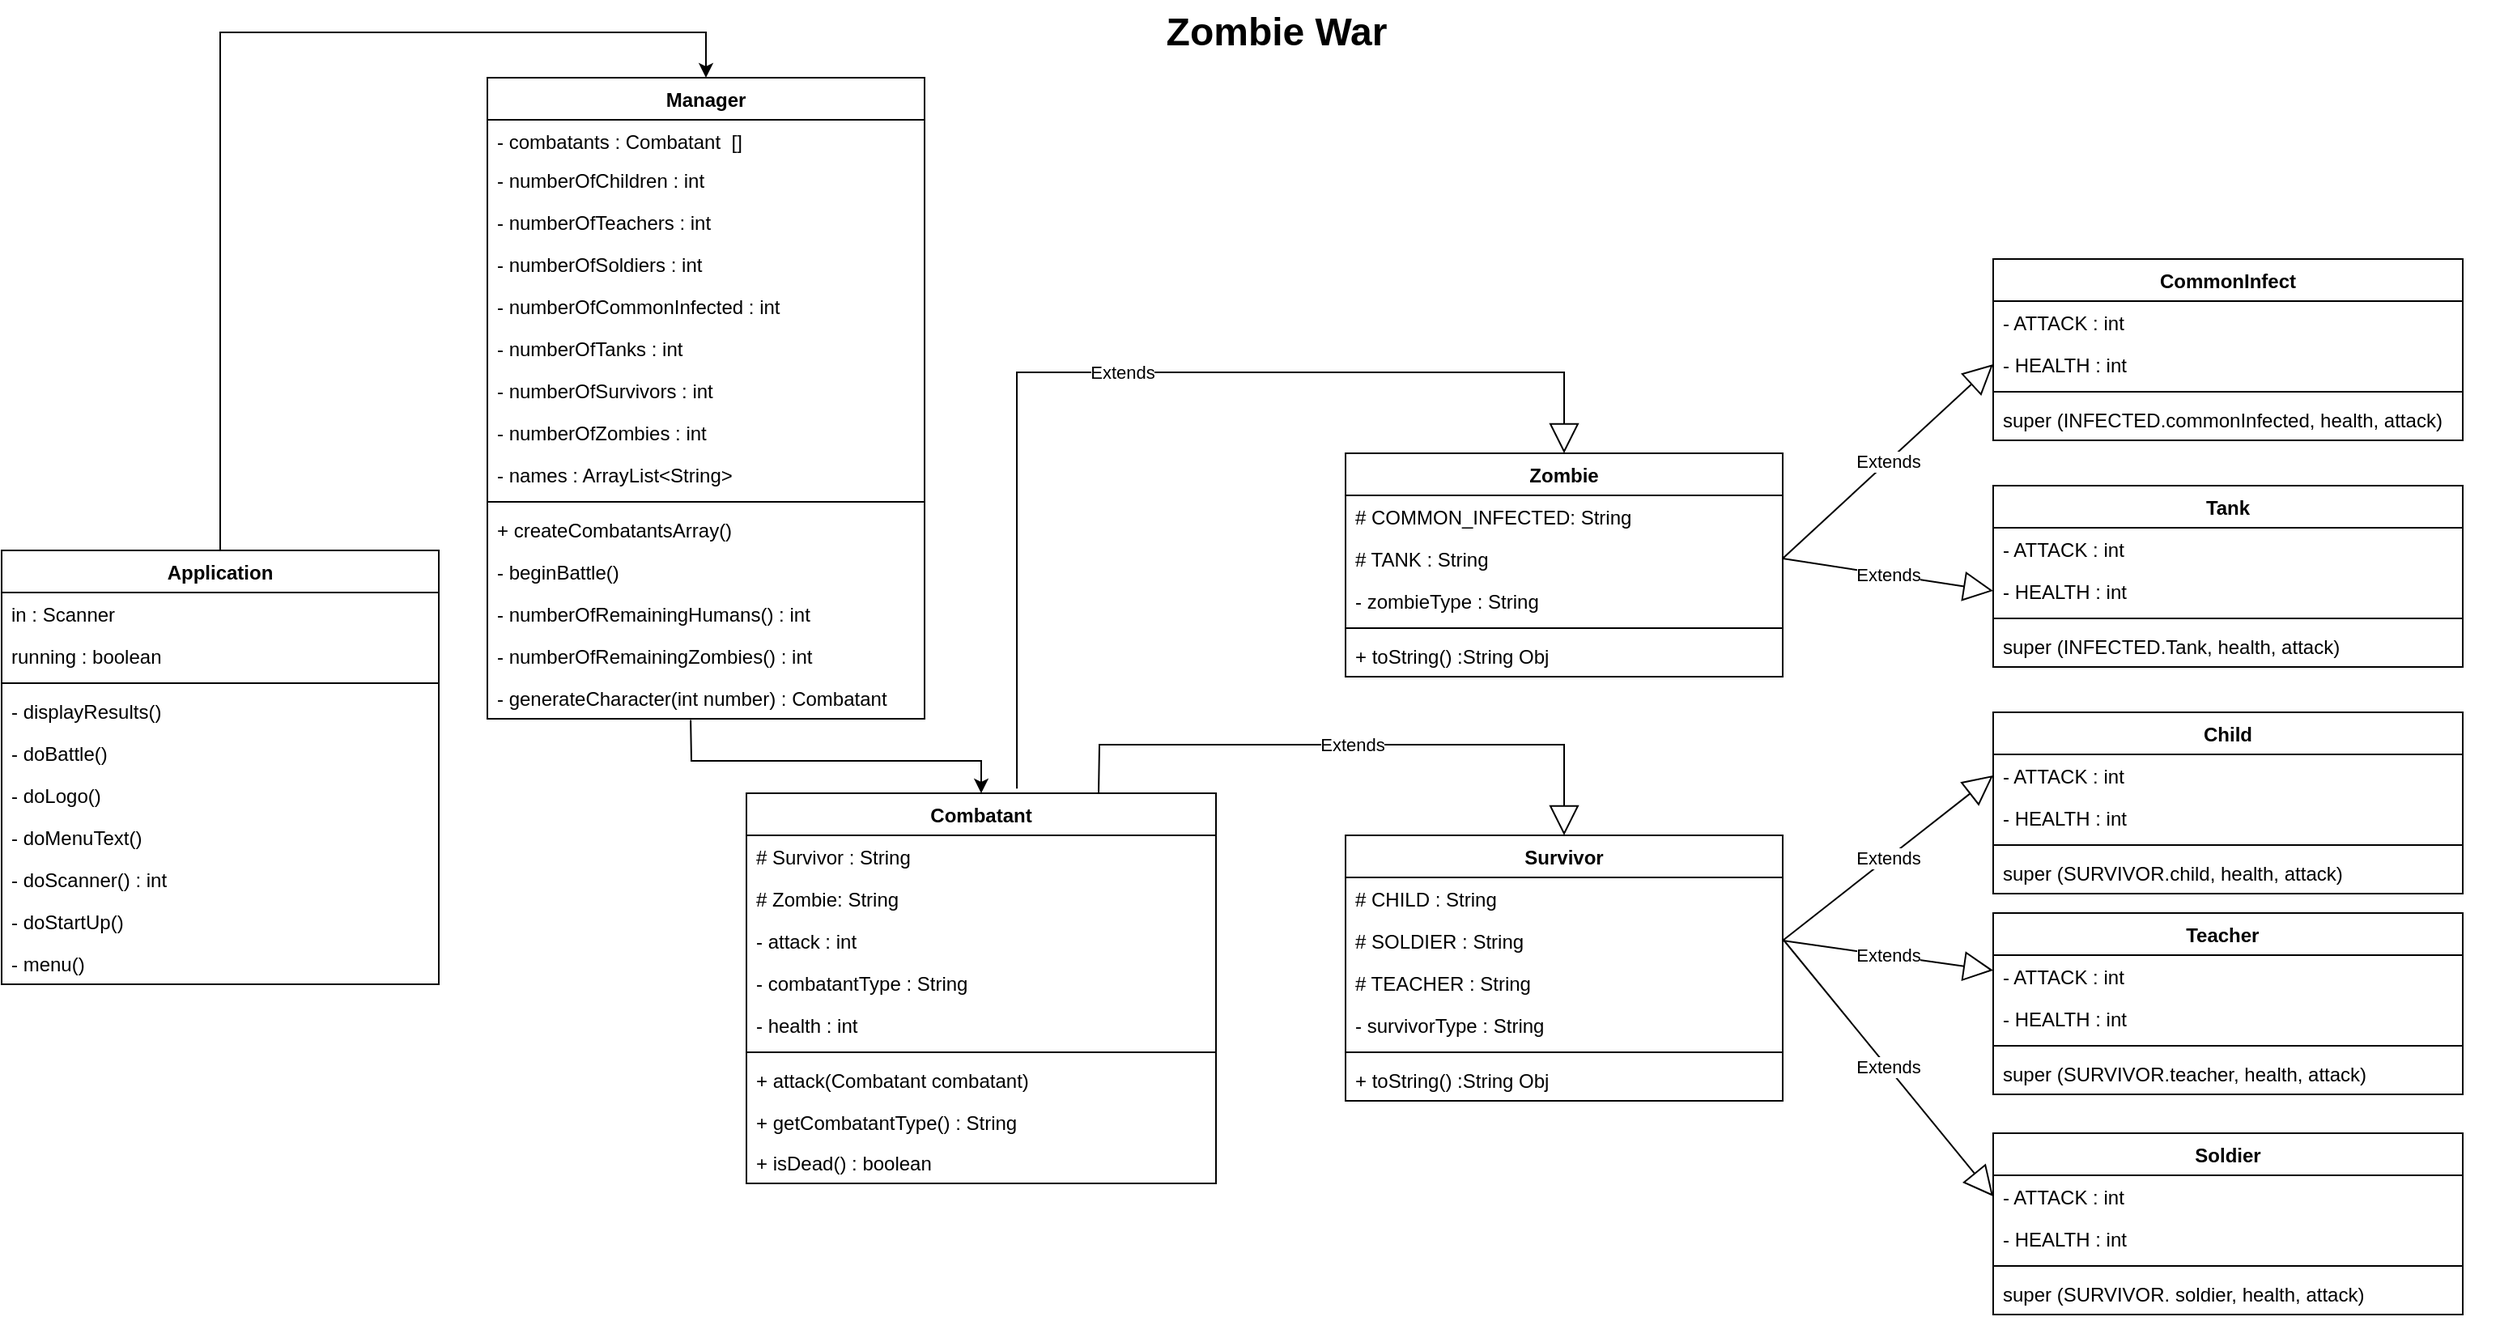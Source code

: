 <mxfile version="20.3.6" type="github"><diagram name="Page-1" id="929967ad-93f9-6ef4-fab6-5d389245f69c"><mxGraphModel dx="1953" dy="952" grid="1" gridSize="10" guides="1" tooltips="1" connect="1" arrows="1" fold="1" page="1" pageScale="1.5" pageWidth="1169" pageHeight="826" background="none" math="0" shadow="0"><root><mxCell id="0" style=";html=1;"/><mxCell id="1" style=";html=1;" parent="0"/><mxCell id="1672d66443f91eb5-23" value="Zombie War" style="text;strokeColor=none;fillColor=none;html=1;fontSize=24;fontStyle=1;verticalAlign=middle;align=center;" parent="1" vertex="1"><mxGeometry x="122" width="1510" height="40" as="geometry"/></mxCell><mxCell id="GfSx83_tqJ8zuVlaPE9x-1" value="Manager" style="swimlane;fontStyle=1;align=center;verticalAlign=top;childLayout=stackLayout;horizontal=1;startSize=26;horizontalStack=0;resizeParent=1;resizeParentMax=0;resizeLast=0;collapsible=1;marginBottom=0;" parent="1" vertex="1"><mxGeometry x="390" y="48" width="270" height="396" as="geometry"/></mxCell><mxCell id="GfSx83_tqJ8zuVlaPE9x-2" value="- combatants : Combatant  []  " style="text;strokeColor=none;fillColor=none;align=left;verticalAlign=top;spacingLeft=4;spacingRight=4;overflow=hidden;rotatable=0;points=[[0,0.5],[1,0.5]];portConstraint=eastwest;" parent="GfSx83_tqJ8zuVlaPE9x-1" vertex="1"><mxGeometry y="26" width="270" height="24" as="geometry"/></mxCell><mxCell id="GfSx83_tqJ8zuVlaPE9x-85" value="- numberOfChildren : int" style="text;strokeColor=none;fillColor=none;align=left;verticalAlign=top;spacingLeft=4;spacingRight=4;overflow=hidden;rotatable=0;points=[[0,0.5],[1,0.5]];portConstraint=eastwest;" parent="GfSx83_tqJ8zuVlaPE9x-1" vertex="1"><mxGeometry y="50" width="270" height="26" as="geometry"/></mxCell><mxCell id="GfSx83_tqJ8zuVlaPE9x-86" value="- numberOfTeachers : int" style="text;strokeColor=none;fillColor=none;align=left;verticalAlign=top;spacingLeft=4;spacingRight=4;overflow=hidden;rotatable=0;points=[[0,0.5],[1,0.5]];portConstraint=eastwest;" parent="GfSx83_tqJ8zuVlaPE9x-1" vertex="1"><mxGeometry y="76" width="270" height="26" as="geometry"/></mxCell><mxCell id="GfSx83_tqJ8zuVlaPE9x-8" value="- numberOfSoldiers : int" style="text;strokeColor=none;fillColor=none;align=left;verticalAlign=top;spacingLeft=4;spacingRight=4;overflow=hidden;rotatable=0;points=[[0,0.5],[1,0.5]];portConstraint=eastwest;" parent="GfSx83_tqJ8zuVlaPE9x-1" vertex="1"><mxGeometry y="102" width="270" height="26" as="geometry"/></mxCell><mxCell id="GfSx83_tqJ8zuVlaPE9x-9" value="- numberOfCommonInfected : int" style="text;strokeColor=none;fillColor=none;align=left;verticalAlign=top;spacingLeft=4;spacingRight=4;overflow=hidden;rotatable=0;points=[[0,0.5],[1,0.5]];portConstraint=eastwest;" parent="GfSx83_tqJ8zuVlaPE9x-1" vertex="1"><mxGeometry y="128" width="270" height="26" as="geometry"/></mxCell><mxCell id="GfSx83_tqJ8zuVlaPE9x-89" value="- numberOfTanks : int" style="text;strokeColor=none;fillColor=none;align=left;verticalAlign=top;spacingLeft=4;spacingRight=4;overflow=hidden;rotatable=0;points=[[0,0.5],[1,0.5]];portConstraint=eastwest;" parent="GfSx83_tqJ8zuVlaPE9x-1" vertex="1"><mxGeometry y="154" width="270" height="26" as="geometry"/></mxCell><mxCell id="GfSx83_tqJ8zuVlaPE9x-87" value="- numberOfSurvivors : int" style="text;strokeColor=none;fillColor=none;align=left;verticalAlign=top;spacingLeft=4;spacingRight=4;overflow=hidden;rotatable=0;points=[[0,0.5],[1,0.5]];portConstraint=eastwest;" parent="GfSx83_tqJ8zuVlaPE9x-1" vertex="1"><mxGeometry y="180" width="270" height="26" as="geometry"/></mxCell><mxCell id="c1S5YaJN13e2tycvQPBC-4" value="- numberOfZombies : int" style="text;strokeColor=none;fillColor=none;align=left;verticalAlign=top;spacingLeft=4;spacingRight=4;overflow=hidden;rotatable=0;points=[[0,0.5],[1,0.5]];portConstraint=eastwest;" vertex="1" parent="GfSx83_tqJ8zuVlaPE9x-1"><mxGeometry y="206" width="270" height="26" as="geometry"/></mxCell><mxCell id="c1S5YaJN13e2tycvQPBC-2" value="- names : ArrayList&lt;String&gt;" style="text;strokeColor=none;fillColor=none;align=left;verticalAlign=top;spacingLeft=4;spacingRight=4;overflow=hidden;rotatable=0;points=[[0,0.5],[1,0.5]];portConstraint=eastwest;" vertex="1" parent="GfSx83_tqJ8zuVlaPE9x-1"><mxGeometry y="232" width="270" height="26" as="geometry"/></mxCell><mxCell id="GfSx83_tqJ8zuVlaPE9x-3" value="" style="line;strokeWidth=1;fillColor=none;align=left;verticalAlign=middle;spacingTop=-1;spacingLeft=3;spacingRight=3;rotatable=0;labelPosition=right;points=[];portConstraint=eastwest;strokeColor=inherit;" parent="GfSx83_tqJ8zuVlaPE9x-1" vertex="1"><mxGeometry y="258" width="270" height="8" as="geometry"/></mxCell><mxCell id="GfSx83_tqJ8zuVlaPE9x-5" value="+ createCombatantsArray()    " style="text;strokeColor=none;fillColor=none;align=left;verticalAlign=top;spacingLeft=4;spacingRight=4;overflow=hidden;rotatable=0;points=[[0,0.5],[1,0.5]];portConstraint=eastwest;" parent="GfSx83_tqJ8zuVlaPE9x-1" vertex="1"><mxGeometry y="266" width="270" height="26" as="geometry"/></mxCell><mxCell id="GfSx83_tqJ8zuVlaPE9x-7" value="- beginBattle() " style="text;strokeColor=none;fillColor=none;align=left;verticalAlign=top;spacingLeft=4;spacingRight=4;overflow=hidden;rotatable=0;points=[[0,0.5],[1,0.5]];portConstraint=eastwest;" parent="GfSx83_tqJ8zuVlaPE9x-1" vertex="1"><mxGeometry y="292" width="270" height="26" as="geometry"/></mxCell><mxCell id="GfSx83_tqJ8zuVlaPE9x-6" value="- numberOfRemainingHumans() : int" style="text;strokeColor=none;fillColor=none;align=left;verticalAlign=top;spacingLeft=4;spacingRight=4;overflow=hidden;rotatable=0;points=[[0,0.5],[1,0.5]];portConstraint=eastwest;" parent="GfSx83_tqJ8zuVlaPE9x-1" vertex="1"><mxGeometry y="318" width="270" height="26" as="geometry"/></mxCell><mxCell id="GfSx83_tqJ8zuVlaPE9x-88" value="- numberOfRemainingZombies() : int" style="text;strokeColor=none;fillColor=none;align=left;verticalAlign=top;spacingLeft=4;spacingRight=4;overflow=hidden;rotatable=0;points=[[0,0.5],[1,0.5]];portConstraint=eastwest;" parent="GfSx83_tqJ8zuVlaPE9x-1" vertex="1"><mxGeometry y="344" width="270" height="26" as="geometry"/></mxCell><mxCell id="GfSx83_tqJ8zuVlaPE9x-90" value="- generateCharacter(int number) : Combatant" style="text;strokeColor=none;fillColor=none;align=left;verticalAlign=top;spacingLeft=4;spacingRight=4;overflow=hidden;rotatable=0;points=[[0,0.5],[1,0.5]];portConstraint=eastwest;" parent="GfSx83_tqJ8zuVlaPE9x-1" vertex="1"><mxGeometry y="370" width="270" height="26" as="geometry"/></mxCell><mxCell id="GfSx83_tqJ8zuVlaPE9x-10" value="Tank" style="swimlane;fontStyle=1;align=center;verticalAlign=top;childLayout=stackLayout;horizontal=1;startSize=26;horizontalStack=0;resizeParent=1;resizeParentMax=0;resizeLast=0;collapsible=1;marginBottom=0;" parent="1" vertex="1"><mxGeometry x="1320" y="300" width="290" height="112" as="geometry"/></mxCell><mxCell id="hEqEvheyq9jGaA7rI9d--17" value="- ATTACK : int " style="text;strokeColor=none;fillColor=none;align=left;verticalAlign=top;spacingLeft=4;spacingRight=4;overflow=hidden;rotatable=0;points=[[0,0.5],[1,0.5]];portConstraint=eastwest;" parent="GfSx83_tqJ8zuVlaPE9x-10" vertex="1"><mxGeometry y="26" width="290" height="26" as="geometry"/></mxCell><mxCell id="hEqEvheyq9jGaA7rI9d--18" value="- HEALTH : int " style="text;strokeColor=none;fillColor=none;align=left;verticalAlign=top;spacingLeft=4;spacingRight=4;overflow=hidden;rotatable=0;points=[[0,0.5],[1,0.5]];portConstraint=eastwest;" parent="GfSx83_tqJ8zuVlaPE9x-10" vertex="1"><mxGeometry y="52" width="290" height="26" as="geometry"/></mxCell><mxCell id="GfSx83_tqJ8zuVlaPE9x-12" value="" style="line;strokeWidth=1;fillColor=none;align=left;verticalAlign=middle;spacingTop=-1;spacingLeft=3;spacingRight=3;rotatable=0;labelPosition=right;points=[];portConstraint=eastwest;strokeColor=inherit;" parent="GfSx83_tqJ8zuVlaPE9x-10" vertex="1"><mxGeometry y="78" width="290" height="8" as="geometry"/></mxCell><mxCell id="GfSx83_tqJ8zuVlaPE9x-72" value="super (INFECTED.Tank, health, attack)" style="text;strokeColor=none;fillColor=none;align=left;verticalAlign=top;spacingLeft=4;spacingRight=4;overflow=hidden;rotatable=0;points=[[0,0.5],[1,0.5]];portConstraint=eastwest;" parent="GfSx83_tqJ8zuVlaPE9x-10" vertex="1"><mxGeometry y="86" width="290" height="26" as="geometry"/></mxCell><mxCell id="GfSx83_tqJ8zuVlaPE9x-14" value="CommonInfect" style="swimlane;fontStyle=1;align=center;verticalAlign=top;childLayout=stackLayout;horizontal=1;startSize=26;horizontalStack=0;resizeParent=1;resizeParentMax=0;resizeLast=0;collapsible=1;marginBottom=0;" parent="1" vertex="1"><mxGeometry x="1320" y="160" width="290" height="112" as="geometry"/></mxCell><mxCell id="hEqEvheyq9jGaA7rI9d--15" value="- ATTACK : int " style="text;strokeColor=none;fillColor=none;align=left;verticalAlign=top;spacingLeft=4;spacingRight=4;overflow=hidden;rotatable=0;points=[[0,0.5],[1,0.5]];portConstraint=eastwest;" parent="GfSx83_tqJ8zuVlaPE9x-14" vertex="1"><mxGeometry y="26" width="290" height="26" as="geometry"/></mxCell><mxCell id="hEqEvheyq9jGaA7rI9d--16" value="- HEALTH : int " style="text;strokeColor=none;fillColor=none;align=left;verticalAlign=top;spacingLeft=4;spacingRight=4;overflow=hidden;rotatable=0;points=[[0,0.5],[1,0.5]];portConstraint=eastwest;" parent="GfSx83_tqJ8zuVlaPE9x-14" vertex="1"><mxGeometry y="52" width="290" height="26" as="geometry"/></mxCell><mxCell id="GfSx83_tqJ8zuVlaPE9x-16" value="" style="line;strokeWidth=1;fillColor=none;align=left;verticalAlign=middle;spacingTop=-1;spacingLeft=3;spacingRight=3;rotatable=0;labelPosition=right;points=[];portConstraint=eastwest;strokeColor=inherit;" parent="GfSx83_tqJ8zuVlaPE9x-14" vertex="1"><mxGeometry y="78" width="290" height="8" as="geometry"/></mxCell><mxCell id="GfSx83_tqJ8zuVlaPE9x-13" value="super (INFECTED.commonInfected, health, attack)" style="text;strokeColor=none;fillColor=none;align=left;verticalAlign=top;spacingLeft=4;spacingRight=4;overflow=hidden;rotatable=0;points=[[0,0.5],[1,0.5]];portConstraint=eastwest;" parent="GfSx83_tqJ8zuVlaPE9x-14" vertex="1"><mxGeometry y="86" width="290" height="26" as="geometry"/></mxCell><mxCell id="GfSx83_tqJ8zuVlaPE9x-18" value="Child" style="swimlane;fontStyle=1;align=center;verticalAlign=top;childLayout=stackLayout;horizontal=1;startSize=26;horizontalStack=0;resizeParent=1;resizeParentMax=0;resizeLast=0;collapsible=1;marginBottom=0;" parent="1" vertex="1"><mxGeometry x="1320" y="440" width="290" height="112" as="geometry"/></mxCell><mxCell id="hEqEvheyq9jGaA7rI9d--20" value="- ATTACK : int " style="text;strokeColor=none;fillColor=none;align=left;verticalAlign=top;spacingLeft=4;spacingRight=4;overflow=hidden;rotatable=0;points=[[0,0.5],[1,0.5]];portConstraint=eastwest;" parent="GfSx83_tqJ8zuVlaPE9x-18" vertex="1"><mxGeometry y="26" width="290" height="26" as="geometry"/></mxCell><mxCell id="hEqEvheyq9jGaA7rI9d--19" value="- HEALTH : int " style="text;strokeColor=none;fillColor=none;align=left;verticalAlign=top;spacingLeft=4;spacingRight=4;overflow=hidden;rotatable=0;points=[[0,0.5],[1,0.5]];portConstraint=eastwest;" parent="GfSx83_tqJ8zuVlaPE9x-18" vertex="1"><mxGeometry y="52" width="290" height="26" as="geometry"/></mxCell><mxCell id="GfSx83_tqJ8zuVlaPE9x-20" value="" style="line;strokeWidth=1;fillColor=none;align=left;verticalAlign=middle;spacingTop=-1;spacingLeft=3;spacingRight=3;rotatable=0;labelPosition=right;points=[];portConstraint=eastwest;strokeColor=inherit;" parent="GfSx83_tqJ8zuVlaPE9x-18" vertex="1"><mxGeometry y="78" width="290" height="8" as="geometry"/></mxCell><mxCell id="GfSx83_tqJ8zuVlaPE9x-76" value="super (SURVIVOR.child, health, attack)" style="text;strokeColor=none;fillColor=none;align=left;verticalAlign=top;spacingLeft=4;spacingRight=4;overflow=hidden;rotatable=0;points=[[0,0.5],[1,0.5]];portConstraint=eastwest;" parent="GfSx83_tqJ8zuVlaPE9x-18" vertex="1"><mxGeometry y="86" width="290" height="26" as="geometry"/></mxCell><mxCell id="GfSx83_tqJ8zuVlaPE9x-22" value="Teacher  " style="swimlane;fontStyle=1;align=center;verticalAlign=top;childLayout=stackLayout;horizontal=1;startSize=26;horizontalStack=0;resizeParent=1;resizeParentMax=0;resizeLast=0;collapsible=1;marginBottom=0;" parent="1" vertex="1"><mxGeometry x="1320" y="564" width="290" height="112" as="geometry"/></mxCell><mxCell id="hEqEvheyq9jGaA7rI9d--22" value="- ATTACK : int " style="text;strokeColor=none;fillColor=none;align=left;verticalAlign=top;spacingLeft=4;spacingRight=4;overflow=hidden;rotatable=0;points=[[0,0.5],[1,0.5]];portConstraint=eastwest;" parent="GfSx83_tqJ8zuVlaPE9x-22" vertex="1"><mxGeometry y="26" width="290" height="26" as="geometry"/></mxCell><mxCell id="hEqEvheyq9jGaA7rI9d--21" value="- HEALTH : int " style="text;strokeColor=none;fillColor=none;align=left;verticalAlign=top;spacingLeft=4;spacingRight=4;overflow=hidden;rotatable=0;points=[[0,0.5],[1,0.5]];portConstraint=eastwest;" parent="GfSx83_tqJ8zuVlaPE9x-22" vertex="1"><mxGeometry y="52" width="290" height="26" as="geometry"/></mxCell><mxCell id="GfSx83_tqJ8zuVlaPE9x-24" value="" style="line;strokeWidth=1;fillColor=none;align=left;verticalAlign=middle;spacingTop=-1;spacingLeft=3;spacingRight=3;rotatable=0;labelPosition=right;points=[];portConstraint=eastwest;strokeColor=inherit;" parent="GfSx83_tqJ8zuVlaPE9x-22" vertex="1"><mxGeometry y="78" width="290" height="8" as="geometry"/></mxCell><mxCell id="GfSx83_tqJ8zuVlaPE9x-75" value="super (SURVIVOR.teacher, health, attack)" style="text;strokeColor=none;fillColor=none;align=left;verticalAlign=top;spacingLeft=4;spacingRight=4;overflow=hidden;rotatable=0;points=[[0,0.5],[1,0.5]];portConstraint=eastwest;" parent="GfSx83_tqJ8zuVlaPE9x-22" vertex="1"><mxGeometry y="86" width="290" height="26" as="geometry"/></mxCell><mxCell id="GfSx83_tqJ8zuVlaPE9x-26" value="Soldier" style="swimlane;fontStyle=1;align=center;verticalAlign=top;childLayout=stackLayout;horizontal=1;startSize=26;horizontalStack=0;resizeParent=1;resizeParentMax=0;resizeLast=0;collapsible=1;marginBottom=0;" parent="1" vertex="1"><mxGeometry x="1320" y="700" width="290" height="112" as="geometry"/></mxCell><mxCell id="GfSx83_tqJ8zuVlaPE9x-27" value="- ATTACK : int " style="text;strokeColor=none;fillColor=none;align=left;verticalAlign=top;spacingLeft=4;spacingRight=4;overflow=hidden;rotatable=0;points=[[0,0.5],[1,0.5]];portConstraint=eastwest;" parent="GfSx83_tqJ8zuVlaPE9x-26" vertex="1"><mxGeometry y="26" width="290" height="26" as="geometry"/></mxCell><mxCell id="GfSx83_tqJ8zuVlaPE9x-56" value="- HEALTH : int " style="text;strokeColor=none;fillColor=none;align=left;verticalAlign=top;spacingLeft=4;spacingRight=4;overflow=hidden;rotatable=0;points=[[0,0.5],[1,0.5]];portConstraint=eastwest;" parent="GfSx83_tqJ8zuVlaPE9x-26" vertex="1"><mxGeometry y="52" width="290" height="26" as="geometry"/></mxCell><mxCell id="GfSx83_tqJ8zuVlaPE9x-28" value="" style="line;strokeWidth=1;fillColor=none;align=left;verticalAlign=middle;spacingTop=-1;spacingLeft=3;spacingRight=3;rotatable=0;labelPosition=right;points=[];portConstraint=eastwest;strokeColor=inherit;" parent="GfSx83_tqJ8zuVlaPE9x-26" vertex="1"><mxGeometry y="78" width="290" height="8" as="geometry"/></mxCell><mxCell id="GfSx83_tqJ8zuVlaPE9x-74" value="super (SURVIVOR. soldier, health, attack)" style="text;strokeColor=none;fillColor=none;align=left;verticalAlign=top;spacingLeft=4;spacingRight=4;overflow=hidden;rotatable=0;points=[[0,0.5],[1,0.5]];portConstraint=eastwest;" parent="GfSx83_tqJ8zuVlaPE9x-26" vertex="1"><mxGeometry y="86" width="290" height="26" as="geometry"/></mxCell><mxCell id="GfSx83_tqJ8zuVlaPE9x-30" value="Zombie" style="swimlane;fontStyle=1;align=center;verticalAlign=top;childLayout=stackLayout;horizontal=1;startSize=26;horizontalStack=0;resizeParent=1;resizeParentMax=0;resizeLast=0;collapsible=1;marginBottom=0;" parent="1" vertex="1"><mxGeometry x="920" y="280" width="270" height="138" as="geometry"/></mxCell><mxCell id="GfSx83_tqJ8zuVlaPE9x-31" value="# COMMON_INFECTED: String" style="text;strokeColor=none;fillColor=none;align=left;verticalAlign=top;spacingLeft=4;spacingRight=4;overflow=hidden;rotatable=0;points=[[0,0.5],[1,0.5]];portConstraint=eastwest;" parent="GfSx83_tqJ8zuVlaPE9x-30" vertex="1"><mxGeometry y="26" width="270" height="26" as="geometry"/></mxCell><mxCell id="GfSx83_tqJ8zuVlaPE9x-69" value="# TANK : String" style="text;strokeColor=none;fillColor=none;align=left;verticalAlign=top;spacingLeft=4;spacingRight=4;overflow=hidden;rotatable=0;points=[[0,0.5],[1,0.5]];portConstraint=eastwest;" parent="GfSx83_tqJ8zuVlaPE9x-30" vertex="1"><mxGeometry y="52" width="270" height="26" as="geometry"/></mxCell><mxCell id="GfSx83_tqJ8zuVlaPE9x-83" value="- zombieType : String" style="text;strokeColor=none;fillColor=none;align=left;verticalAlign=top;spacingLeft=4;spacingRight=4;overflow=hidden;rotatable=0;points=[[0,0.5],[1,0.5]];portConstraint=eastwest;" parent="GfSx83_tqJ8zuVlaPE9x-30" vertex="1"><mxGeometry y="78" width="270" height="26" as="geometry"/></mxCell><mxCell id="GfSx83_tqJ8zuVlaPE9x-32" value="" style="line;strokeWidth=1;fillColor=none;align=left;verticalAlign=middle;spacingTop=-1;spacingLeft=3;spacingRight=3;rotatable=0;labelPosition=right;points=[];portConstraint=eastwest;strokeColor=inherit;" parent="GfSx83_tqJ8zuVlaPE9x-30" vertex="1"><mxGeometry y="104" width="270" height="8" as="geometry"/></mxCell><mxCell id="GfSx83_tqJ8zuVlaPE9x-80" value="+ toString() :String Obj" style="text;strokeColor=none;fillColor=none;align=left;verticalAlign=top;spacingLeft=4;spacingRight=4;overflow=hidden;rotatable=0;points=[[0,0.5],[1,0.5]];portConstraint=eastwest;" parent="GfSx83_tqJ8zuVlaPE9x-30" vertex="1"><mxGeometry y="112" width="270" height="26" as="geometry"/></mxCell><mxCell id="GfSx83_tqJ8zuVlaPE9x-34" value="Survivor" style="swimlane;fontStyle=1;align=center;verticalAlign=top;childLayout=stackLayout;horizontal=1;startSize=26;horizontalStack=0;resizeParent=1;resizeParentMax=0;resizeLast=0;collapsible=1;marginBottom=0;" parent="1" vertex="1"><mxGeometry x="920" y="516" width="270" height="164" as="geometry"/></mxCell><mxCell id="GfSx83_tqJ8zuVlaPE9x-70" value="# CHILD : String" style="text;strokeColor=none;fillColor=none;align=left;verticalAlign=top;spacingLeft=4;spacingRight=4;overflow=hidden;rotatable=0;points=[[0,0.5],[1,0.5]];portConstraint=eastwest;" parent="GfSx83_tqJ8zuVlaPE9x-34" vertex="1"><mxGeometry y="26" width="270" height="26" as="geometry"/></mxCell><mxCell id="GfSx83_tqJ8zuVlaPE9x-71" value="# SOLDIER : String" style="text;strokeColor=none;fillColor=none;align=left;verticalAlign=top;spacingLeft=4;spacingRight=4;overflow=hidden;rotatable=0;points=[[0,0.5],[1,0.5]];portConstraint=eastwest;" parent="GfSx83_tqJ8zuVlaPE9x-34" vertex="1"><mxGeometry y="52" width="270" height="26" as="geometry"/></mxCell><mxCell id="GfSx83_tqJ8zuVlaPE9x-35" value="# TEACHER : String" style="text;strokeColor=none;fillColor=none;align=left;verticalAlign=top;spacingLeft=4;spacingRight=4;overflow=hidden;rotatable=0;points=[[0,0.5],[1,0.5]];portConstraint=eastwest;" parent="GfSx83_tqJ8zuVlaPE9x-34" vertex="1"><mxGeometry y="78" width="270" height="26" as="geometry"/></mxCell><mxCell id="GfSx83_tqJ8zuVlaPE9x-84" value="- survivorType : String" style="text;strokeColor=none;fillColor=none;align=left;verticalAlign=top;spacingLeft=4;spacingRight=4;overflow=hidden;rotatable=0;points=[[0,0.5],[1,0.5]];portConstraint=eastwest;" parent="GfSx83_tqJ8zuVlaPE9x-34" vertex="1"><mxGeometry y="104" width="270" height="26" as="geometry"/></mxCell><mxCell id="GfSx83_tqJ8zuVlaPE9x-36" value="" style="line;strokeWidth=1;fillColor=none;align=left;verticalAlign=middle;spacingTop=-1;spacingLeft=3;spacingRight=3;rotatable=0;labelPosition=right;points=[];portConstraint=eastwest;strokeColor=inherit;" parent="GfSx83_tqJ8zuVlaPE9x-34" vertex="1"><mxGeometry y="130" width="270" height="8" as="geometry"/></mxCell><mxCell id="hEqEvheyq9jGaA7rI9d--14" value="+ toString() :String Obj" style="text;strokeColor=none;fillColor=none;align=left;verticalAlign=top;spacingLeft=4;spacingRight=4;overflow=hidden;rotatable=0;points=[[0,0.5],[1,0.5]];portConstraint=eastwest;" parent="GfSx83_tqJ8zuVlaPE9x-34" vertex="1"><mxGeometry y="138" width="270" height="26" as="geometry"/></mxCell><mxCell id="GfSx83_tqJ8zuVlaPE9x-44" value="Combatant" style="swimlane;fontStyle=1;align=center;verticalAlign=top;childLayout=stackLayout;horizontal=1;startSize=26;horizontalStack=0;resizeParent=1;resizeParentMax=0;resizeLast=0;collapsible=1;marginBottom=0;" parent="1" vertex="1"><mxGeometry x="550" y="490" width="290" height="241" as="geometry"/></mxCell><mxCell id="GfSx83_tqJ8zuVlaPE9x-45" value="# Survivor : String " style="text;strokeColor=none;fillColor=none;align=left;verticalAlign=top;spacingLeft=4;spacingRight=4;overflow=hidden;rotatable=0;points=[[0,0.5],[1,0.5]];portConstraint=eastwest;" parent="GfSx83_tqJ8zuVlaPE9x-44" vertex="1"><mxGeometry y="26" width="290" height="26" as="geometry"/></mxCell><mxCell id="GfSx83_tqJ8zuVlaPE9x-66" value="# Zombie: String" style="text;strokeColor=none;fillColor=none;align=left;verticalAlign=top;spacingLeft=4;spacingRight=4;overflow=hidden;rotatable=0;points=[[0,0.5],[1,0.5]];portConstraint=eastwest;" parent="GfSx83_tqJ8zuVlaPE9x-44" vertex="1"><mxGeometry y="52" width="290" height="26" as="geometry"/></mxCell><mxCell id="GfSx83_tqJ8zuVlaPE9x-52" value="- attack : int " style="text;strokeColor=none;fillColor=none;align=left;verticalAlign=top;spacingLeft=4;spacingRight=4;overflow=hidden;rotatable=0;points=[[0,0.5],[1,0.5]];portConstraint=eastwest;" parent="GfSx83_tqJ8zuVlaPE9x-44" vertex="1"><mxGeometry y="78" width="290" height="26" as="geometry"/></mxCell><mxCell id="GfSx83_tqJ8zuVlaPE9x-67" value="- combatantType : String" style="text;strokeColor=none;fillColor=none;align=left;verticalAlign=top;spacingLeft=4;spacingRight=4;overflow=hidden;rotatable=0;points=[[0,0.5],[1,0.5]];portConstraint=eastwest;" parent="GfSx83_tqJ8zuVlaPE9x-44" vertex="1"><mxGeometry y="104" width="290" height="26" as="geometry"/></mxCell><mxCell id="GfSx83_tqJ8zuVlaPE9x-53" value="- health : int" style="text;strokeColor=none;fillColor=none;align=left;verticalAlign=top;spacingLeft=4;spacingRight=4;overflow=hidden;rotatable=0;points=[[0,0.5],[1,0.5]];portConstraint=eastwest;" parent="GfSx83_tqJ8zuVlaPE9x-44" vertex="1"><mxGeometry y="130" width="290" height="26" as="geometry"/></mxCell><mxCell id="GfSx83_tqJ8zuVlaPE9x-46" value="" style="line;strokeWidth=1;fillColor=none;align=left;verticalAlign=middle;spacingTop=-1;spacingLeft=3;spacingRight=3;rotatable=0;labelPosition=right;points=[];portConstraint=eastwest;strokeColor=inherit;" parent="GfSx83_tqJ8zuVlaPE9x-44" vertex="1"><mxGeometry y="156" width="290" height="8" as="geometry"/></mxCell><mxCell id="GfSx83_tqJ8zuVlaPE9x-50" value="+ attack(Combatant combatant)" style="text;strokeColor=none;fillColor=none;align=left;verticalAlign=top;spacingLeft=4;spacingRight=4;overflow=hidden;rotatable=0;points=[[0,0.5],[1,0.5]];portConstraint=eastwest;" parent="GfSx83_tqJ8zuVlaPE9x-44" vertex="1"><mxGeometry y="164" width="290" height="26" as="geometry"/></mxCell><mxCell id="c1S5YaJN13e2tycvQPBC-3" value="+ getCombatantType() : String" style="text;strokeColor=none;fillColor=none;align=left;verticalAlign=top;spacingLeft=4;spacingRight=4;overflow=hidden;rotatable=0;points=[[0,0.5],[1,0.5]];portConstraint=eastwest;" vertex="1" parent="GfSx83_tqJ8zuVlaPE9x-44"><mxGeometry y="190" width="290" height="25" as="geometry"/></mxCell><mxCell id="GfSx83_tqJ8zuVlaPE9x-47" value="+ isDead() : boolean" style="text;strokeColor=none;fillColor=none;align=left;verticalAlign=top;spacingLeft=4;spacingRight=4;overflow=hidden;rotatable=0;points=[[0,0.5],[1,0.5]];portConstraint=eastwest;" parent="GfSx83_tqJ8zuVlaPE9x-44" vertex="1"><mxGeometry y="215" width="290" height="26" as="geometry"/></mxCell><mxCell id="hEqEvheyq9jGaA7rI9d--1" value="Application" style="swimlane;fontStyle=1;align=center;verticalAlign=top;childLayout=stackLayout;horizontal=1;startSize=26;horizontalStack=0;resizeParent=1;resizeParentMax=0;resizeLast=0;collapsible=1;marginBottom=0;" parent="1" vertex="1"><mxGeometry x="90" y="340" width="270" height="268" as="geometry"/></mxCell><mxCell id="hEqEvheyq9jGaA7rI9d--2" value="in : Scanner" style="text;strokeColor=none;fillColor=none;align=left;verticalAlign=top;spacingLeft=4;spacingRight=4;overflow=hidden;rotatable=0;points=[[0,0.5],[1,0.5]];portConstraint=eastwest;" parent="hEqEvheyq9jGaA7rI9d--1" vertex="1"><mxGeometry y="26" width="270" height="26" as="geometry"/></mxCell><mxCell id="hEqEvheyq9jGaA7rI9d--3" value="running : boolean" style="text;strokeColor=none;fillColor=none;align=left;verticalAlign=top;spacingLeft=4;spacingRight=4;overflow=hidden;rotatable=0;points=[[0,0.5],[1,0.5]];portConstraint=eastwest;" parent="hEqEvheyq9jGaA7rI9d--1" vertex="1"><mxGeometry y="52" width="270" height="26" as="geometry"/></mxCell><mxCell id="hEqEvheyq9jGaA7rI9d--5" value="" style="line;strokeWidth=1;fillColor=none;align=left;verticalAlign=middle;spacingTop=-1;spacingLeft=3;spacingRight=3;rotatable=0;labelPosition=right;points=[];portConstraint=eastwest;strokeColor=inherit;" parent="hEqEvheyq9jGaA7rI9d--1" vertex="1"><mxGeometry y="78" width="270" height="8" as="geometry"/></mxCell><mxCell id="hEqEvheyq9jGaA7rI9d--6" value="- displayResults()" style="text;strokeColor=none;fillColor=none;align=left;verticalAlign=top;spacingLeft=4;spacingRight=4;overflow=hidden;rotatable=0;points=[[0,0.5],[1,0.5]];portConstraint=eastwest;" parent="hEqEvheyq9jGaA7rI9d--1" vertex="1"><mxGeometry y="86" width="270" height="26" as="geometry"/></mxCell><mxCell id="hEqEvheyq9jGaA7rI9d--8" value="- doBattle()" style="text;strokeColor=none;fillColor=none;align=left;verticalAlign=top;spacingLeft=4;spacingRight=4;overflow=hidden;rotatable=0;points=[[0,0.5],[1,0.5]];portConstraint=eastwest;" parent="hEqEvheyq9jGaA7rI9d--1" vertex="1"><mxGeometry y="112" width="270" height="26" as="geometry"/></mxCell><mxCell id="hEqEvheyq9jGaA7rI9d--9" value="- doLogo()" style="text;strokeColor=none;fillColor=none;align=left;verticalAlign=top;spacingLeft=4;spacingRight=4;overflow=hidden;rotatable=0;points=[[0,0.5],[1,0.5]];portConstraint=eastwest;" parent="hEqEvheyq9jGaA7rI9d--1" vertex="1"><mxGeometry y="138" width="270" height="26" as="geometry"/></mxCell><mxCell id="hEqEvheyq9jGaA7rI9d--10" value="- doMenuText()" style="text;strokeColor=none;fillColor=none;align=left;verticalAlign=top;spacingLeft=4;spacingRight=4;overflow=hidden;rotatable=0;points=[[0,0.5],[1,0.5]];portConstraint=eastwest;" parent="hEqEvheyq9jGaA7rI9d--1" vertex="1"><mxGeometry y="164" width="270" height="26" as="geometry"/></mxCell><mxCell id="hEqEvheyq9jGaA7rI9d--11" value="- doScanner() : int" style="text;strokeColor=none;fillColor=none;align=left;verticalAlign=top;spacingLeft=4;spacingRight=4;overflow=hidden;rotatable=0;points=[[0,0.5],[1,0.5]];portConstraint=eastwest;" parent="hEqEvheyq9jGaA7rI9d--1" vertex="1"><mxGeometry y="190" width="270" height="26" as="geometry"/></mxCell><mxCell id="hEqEvheyq9jGaA7rI9d--12" value="- doStartUp()" style="text;strokeColor=none;fillColor=none;align=left;verticalAlign=top;spacingLeft=4;spacingRight=4;overflow=hidden;rotatable=0;points=[[0,0.5],[1,0.5]];portConstraint=eastwest;" parent="hEqEvheyq9jGaA7rI9d--1" vertex="1"><mxGeometry y="216" width="270" height="26" as="geometry"/></mxCell><mxCell id="hEqEvheyq9jGaA7rI9d--13" value="- menu()" style="text;strokeColor=none;fillColor=none;align=left;verticalAlign=top;spacingLeft=4;spacingRight=4;overflow=hidden;rotatable=0;points=[[0,0.5],[1,0.5]];portConstraint=eastwest;" parent="hEqEvheyq9jGaA7rI9d--1" vertex="1"><mxGeometry y="242" width="270" height="26" as="geometry"/></mxCell><mxCell id="c1S5YaJN13e2tycvQPBC-5" value="" style="endArrow=classic;html=1;rounded=0;exitX=0.5;exitY=0;exitDx=0;exitDy=0;entryX=0.5;entryY=0;entryDx=0;entryDy=0;" edge="1" parent="1" source="hEqEvheyq9jGaA7rI9d--1" target="GfSx83_tqJ8zuVlaPE9x-1"><mxGeometry width="50" height="50" relative="1" as="geometry"><mxPoint x="830" y="370" as="sourcePoint"/><mxPoint x="880" y="320" as="targetPoint"/><Array as="points"><mxPoint x="225" y="20"/><mxPoint x="525" y="20"/></Array></mxGeometry></mxCell><mxCell id="c1S5YaJN13e2tycvQPBC-6" value="" style="endArrow=classic;html=1;rounded=0;entryX=0.5;entryY=0;entryDx=0;entryDy=0;exitX=0.465;exitY=1.027;exitDx=0;exitDy=0;exitPerimeter=0;" edge="1" parent="1" source="GfSx83_tqJ8zuVlaPE9x-90" target="GfSx83_tqJ8zuVlaPE9x-44"><mxGeometry width="50" height="50" relative="1" as="geometry"><mxPoint x="680" y="390" as="sourcePoint"/><mxPoint x="790" y="280" as="targetPoint"/><Array as="points"><mxPoint x="516" y="470"/><mxPoint x="695" y="470"/></Array></mxGeometry></mxCell><mxCell id="c1S5YaJN13e2tycvQPBC-7" value="Extends" style="endArrow=block;endSize=16;endFill=0;html=1;rounded=0;exitX=0.576;exitY=-0.012;exitDx=0;exitDy=0;exitPerimeter=0;entryX=0.5;entryY=0;entryDx=0;entryDy=0;" edge="1" parent="1" source="GfSx83_tqJ8zuVlaPE9x-44" target="GfSx83_tqJ8zuVlaPE9x-30"><mxGeometry width="160" relative="1" as="geometry"><mxPoint x="690" y="200" as="sourcePoint"/><mxPoint x="850" y="200" as="targetPoint"/><Array as="points"><mxPoint x="717" y="230"/><mxPoint x="1055" y="230"/></Array></mxGeometry></mxCell><mxCell id="c1S5YaJN13e2tycvQPBC-8" value="Extends" style="endArrow=block;endSize=16;endFill=0;html=1;rounded=0;exitX=0.75;exitY=0;exitDx=0;exitDy=0;entryX=0.5;entryY=0;entryDx=0;entryDy=0;" edge="1" parent="1" source="GfSx83_tqJ8zuVlaPE9x-44" target="GfSx83_tqJ8zuVlaPE9x-34"><mxGeometry width="160" relative="1" as="geometry"><mxPoint x="1070" y="400" as="sourcePoint"/><mxPoint x="1230" y="400" as="targetPoint"/><Array as="points"><mxPoint x="768" y="460"/><mxPoint x="1055" y="460"/></Array></mxGeometry></mxCell><mxCell id="c1S5YaJN13e2tycvQPBC-10" value="Extends" style="endArrow=block;endSize=16;endFill=0;html=1;rounded=0;exitX=1;exitY=0.5;exitDx=0;exitDy=0;entryX=0;entryY=0.5;entryDx=0;entryDy=0;" edge="1" parent="1" source="GfSx83_tqJ8zuVlaPE9x-69" target="hEqEvheyq9jGaA7rI9d--16"><mxGeometry width="160" relative="1" as="geometry"><mxPoint x="1070" y="470" as="sourcePoint"/><mxPoint x="1230" y="470" as="targetPoint"/></mxGeometry></mxCell><mxCell id="c1S5YaJN13e2tycvQPBC-11" value="Extends" style="endArrow=block;endSize=16;endFill=0;html=1;rounded=0;entryX=0;entryY=0.5;entryDx=0;entryDy=0;exitX=1;exitY=0.5;exitDx=0;exitDy=0;" edge="1" parent="1" source="GfSx83_tqJ8zuVlaPE9x-69" target="hEqEvheyq9jGaA7rI9d--18"><mxGeometry width="160" relative="1" as="geometry"><mxPoint x="1070" y="470" as="sourcePoint"/><mxPoint x="1230" y="470" as="targetPoint"/></mxGeometry></mxCell><mxCell id="c1S5YaJN13e2tycvQPBC-12" value="Extends" style="endArrow=block;endSize=16;endFill=0;html=1;rounded=0;exitX=1;exitY=0.5;exitDx=0;exitDy=0;entryX=0;entryY=0.5;entryDx=0;entryDy=0;" edge="1" parent="1" source="GfSx83_tqJ8zuVlaPE9x-71" target="hEqEvheyq9jGaA7rI9d--20"><mxGeometry width="160" relative="1" as="geometry"><mxPoint x="1070" y="470" as="sourcePoint"/><mxPoint x="1230" y="470" as="targetPoint"/></mxGeometry></mxCell><mxCell id="c1S5YaJN13e2tycvQPBC-13" value="Extends" style="endArrow=block;endSize=16;endFill=0;html=1;rounded=0;exitX=1;exitY=0.5;exitDx=0;exitDy=0;" edge="1" parent="1" source="GfSx83_tqJ8zuVlaPE9x-71" target="GfSx83_tqJ8zuVlaPE9x-22"><mxGeometry width="160" relative="1" as="geometry"><mxPoint x="1070" y="470" as="sourcePoint"/><mxPoint x="1230" y="470" as="targetPoint"/></mxGeometry></mxCell><mxCell id="c1S5YaJN13e2tycvQPBC-14" value="Extends" style="endArrow=block;endSize=16;endFill=0;html=1;rounded=0;entryX=0;entryY=0.5;entryDx=0;entryDy=0;" edge="1" parent="1" target="GfSx83_tqJ8zuVlaPE9x-27"><mxGeometry width="160" relative="1" as="geometry"><mxPoint x="1190" y="580" as="sourcePoint"/><mxPoint x="1230" y="470" as="targetPoint"/></mxGeometry></mxCell></root></mxGraphModel></diagram></mxfile>
